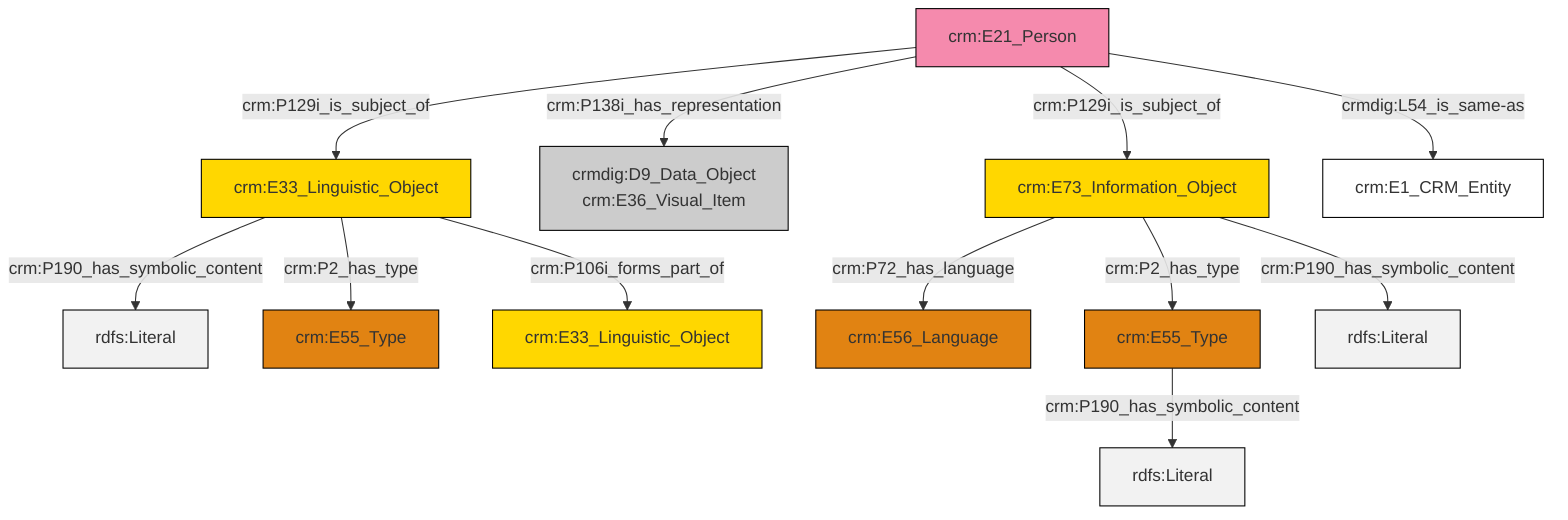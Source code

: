 graph TD
classDef Literal fill:#f2f2f2,stroke:#000000;
classDef CRM_Entity fill:#FFFFFF,stroke:#000000;
classDef Temporal_Entity fill:#00C9E6, stroke:#000000;
classDef Type fill:#E18312, stroke:#000000;
classDef Time-Span fill:#2C9C91, stroke:#000000;
classDef Appellation fill:#FFEB7F, stroke:#000000;
classDef Place fill:#008836, stroke:#000000;
classDef Persistent_Item fill:#B266B2, stroke:#000000;
classDef Conceptual_Object fill:#FFD700, stroke:#000000;
classDef Physical_Thing fill:#D2B48C, stroke:#000000;
classDef Actor fill:#f58aad, stroke:#000000;
classDef PC_Classes fill:#4ce600, stroke:#000000;
classDef Multi fill:#cccccc,stroke:#000000;

0["crm:E73_Information_Object"]:::Conceptual_Object -->|crm:P72_has_language| 1["crm:E56_Language"]:::Type
4["crm:E33_Linguistic_Object"]:::Conceptual_Object -->|crm:P190_has_symbolic_content| 5[rdfs:Literal]:::Literal
0["crm:E73_Information_Object"]:::Conceptual_Object -->|crm:P2_has_type| 6["crm:E55_Type"]:::Type
9["crm:E21_Person"]:::Actor -->|crm:P129i_is_subject_of| 4["crm:E33_Linguistic_Object"]:::Conceptual_Object
4["crm:E33_Linguistic_Object"]:::Conceptual_Object -->|crm:P2_has_type| 11["crm:E55_Type"]:::Type
4["crm:E33_Linguistic_Object"]:::Conceptual_Object -->|crm:P106i_forms_part_of| 7["crm:E33_Linguistic_Object"]:::Conceptual_Object
9["crm:E21_Person"]:::Actor -->|crm:P138i_has_representation| 2["crmdig:D9_Data_Object<br>crm:E36_Visual_Item"]:::Multi
0["crm:E73_Information_Object"]:::Conceptual_Object -->|crm:P190_has_symbolic_content| 17[rdfs:Literal]:::Literal
6["crm:E55_Type"]:::Type -->|crm:P190_has_symbolic_content| 18[rdfs:Literal]:::Literal
9["crm:E21_Person"]:::Actor -->|crm:P129i_is_subject_of| 0["crm:E73_Information_Object"]:::Conceptual_Object
9["crm:E21_Person"]:::Actor -->|crmdig:L54_is_same-as| 12["crm:E1_CRM_Entity"]:::CRM_Entity